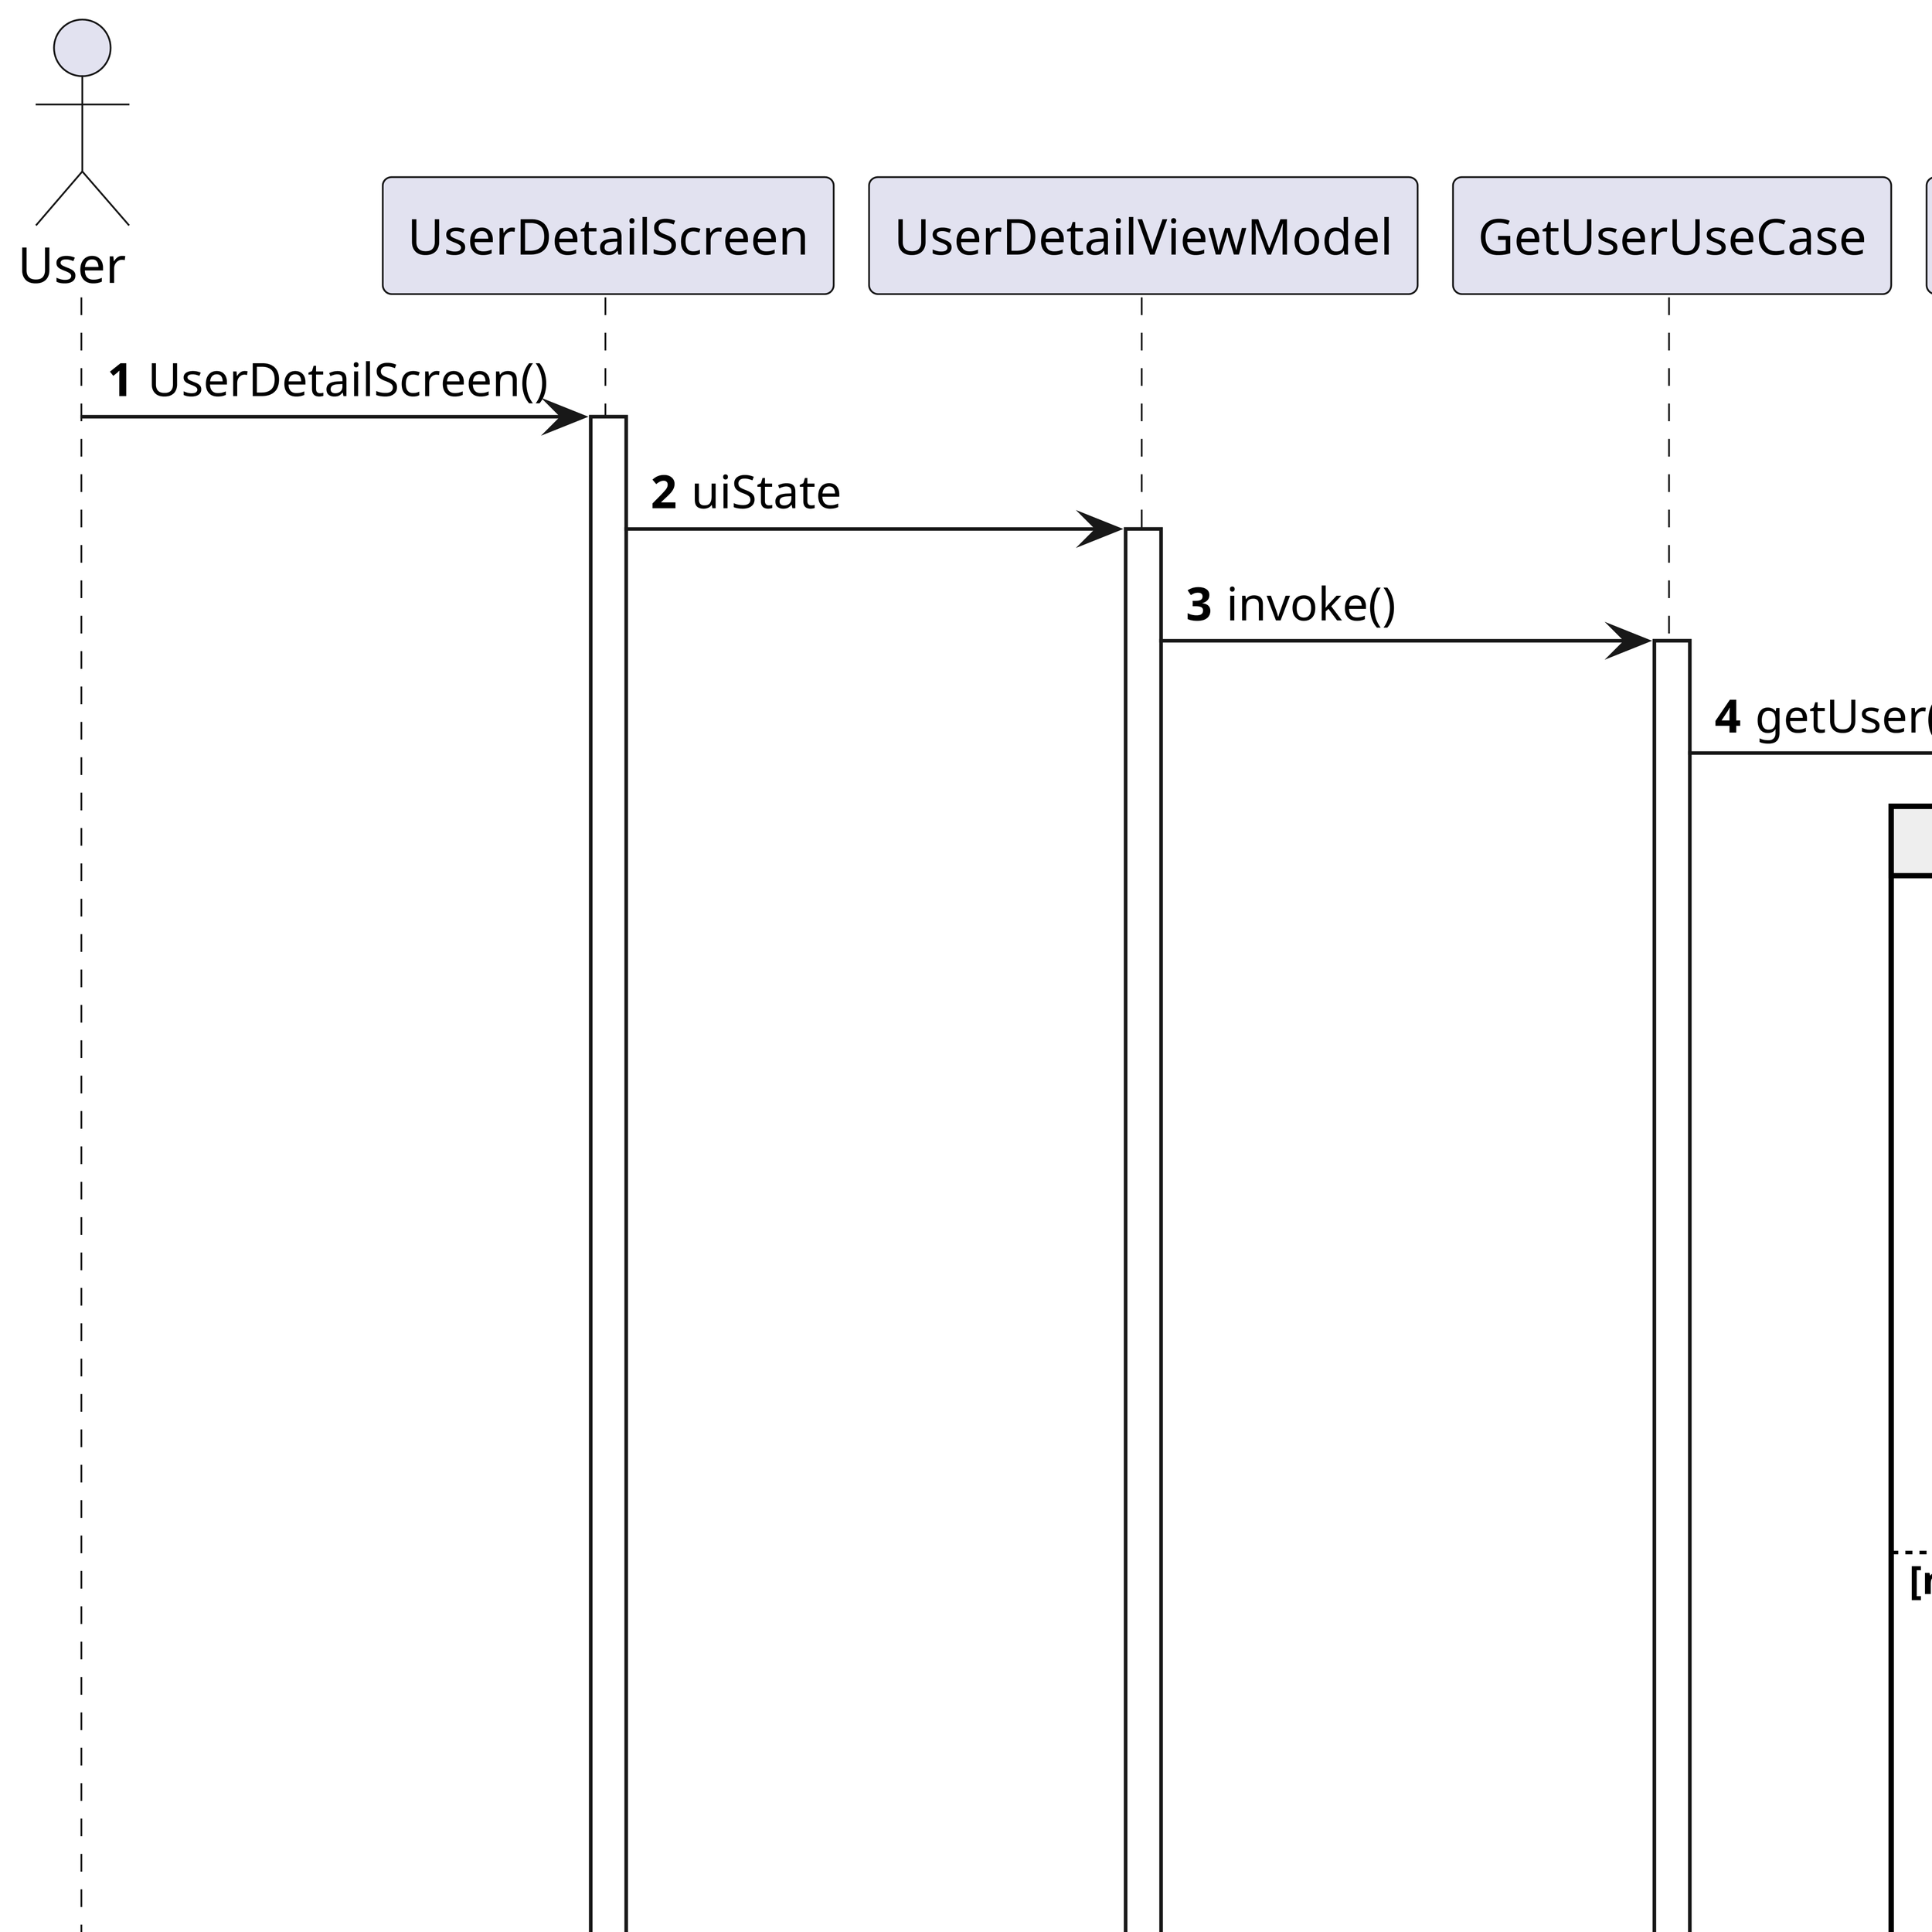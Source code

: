 @startuml
'https://plantuml.com/sequence-diagram
skinparam dpi 720
autonumber

actor User as u1
u1 -> UserDetailScreen: UserDetailScreen()
activate UserDetailScreen

UserDetailScreen -> UserDetailViewModel: uiState
activate UserDetailViewModel

UserDetailViewModel -> GetUserUseCase: invoke()
activate GetUserUseCase

GetUserUseCase -> UserRepository: getUser()
activate UserRepository

alt found
    UserRepository -> UserLocalDataSource: getUser
    activate UserLocalDataSource

    UserLocalDataSource -> Database
    activate Database

    Database -> UserEntity: << create >>
    activate UserEntity

    UserEntity --> Database
    deactivate UserEntity

    Database --> UserLocalDataSource
    deactivate Database

    UserLocalDataSource --> UserRepository
    deactivate UserLocalDataSource
else not found
    UserRepository -> UserRemoteDataSource: getUser()
    activate UserRemoteDataSource

    UserRemoteDataSource -> HttpClient: get()
    activate HttpClient

    HttpClient -> UserResponse: << create >>
    activate UserResponse

    UserResponse --> HttpClient
    deactivate UserResponse

    HttpClient --> UserRemoteDataSource: response\nfrom server
    deactivate HttpClient

    UserRemoteDataSource --> UserRepository
    deactivate UserRemoteDataSource
end

UserRepository -> User: << create >>
activate User

User --> UserRepository
deactivate User

UserRepository --> GetUserUseCase
deactivate UserRepository

GetUserUseCase --> UserDetailViewModel
deactivate GetUserUseCase

UserDetailViewModel -> UserDetailScreen: display

@enduml
